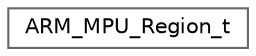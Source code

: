 digraph "Graphical Class Hierarchy"
{
 // LATEX_PDF_SIZE
  bgcolor="transparent";
  edge [fontname=Helvetica,fontsize=10,labelfontname=Helvetica,labelfontsize=10];
  node [fontname=Helvetica,fontsize=10,shape=box,height=0.2,width=0.4];
  rankdir="LR";
  Node0 [id="Node000000",label="ARM_MPU_Region_t",height=0.2,width=0.4,color="grey40", fillcolor="white", style="filled",URL="$struct_a_r_m___m_p_u___region__t.html",tooltip=" "];
}
